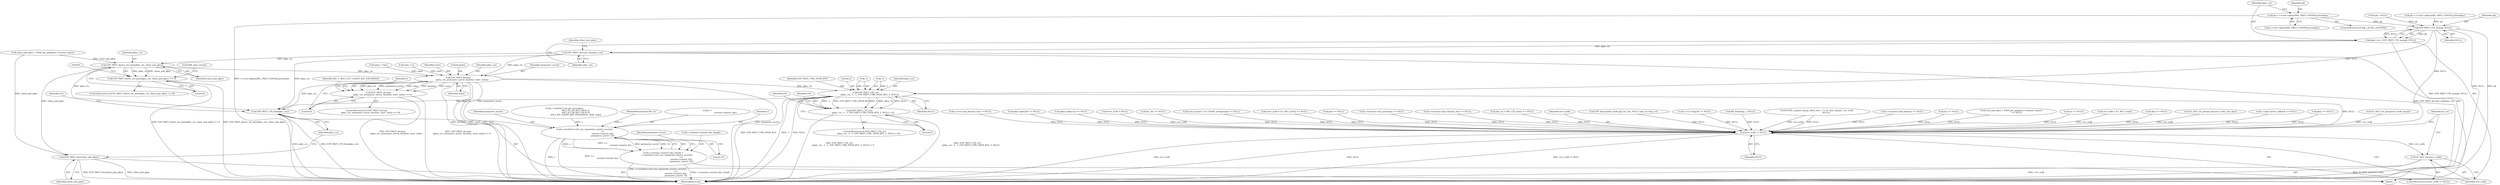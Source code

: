 digraph "0_openssl_3c66a669dfc7b3792f7af0758ea26fe8502ce70c@array" {
"1001975" [label="(Call,pk = s->cert->pkeys[SSL_PKEY_GOST94].privatekey)"];
"1002004" [label="(Call,EVP_PKEY_CTX_new(pk, NULL))"];
"1002002" [label="(Call,pkey_ctx = EVP_PKEY_CTX_new(pk, NULL))"];
"1002007" [label="(Call,EVP_PKEY_decrypt_init(pkey_ctx))"];
"1002022" [label="(Call,EVP_PKEY_derive_set_peer(pkey_ctx, client_pub_pkey))"];
"1002021" [label="(Call,EVP_PKEY_derive_set_peer(pkey_ctx, client_pub_pkey) <= 0)"];
"1002063" [label="(Call,EVP_PKEY_decrypt\n            (pkey_ctx, premaster_secret, &outlen, start, inlen))"];
"1002062" [label="(Call,EVP_PKEY_decrypt\n            (pkey_ctx, premaster_secret, &outlen, start, inlen) <= 0)"];
"1002082" [label="(Call,s->method->ssl3_enc->generate_master_secret(s,\n                                                        s->\n                                                        session->master_key,\n                                                        premaster_secret, 32))"];
"1002076" [label="(Call,s->session->master_key_length =\n            s->method->ssl3_enc->generate_master_secret(s,\n                                                        s->\n                                                        session->master_key,\n                                                        premaster_secret, 32))"];
"1002097" [label="(Call,EVP_PKEY_CTX_ctrl\n            (pkey_ctx, -1, -1, EVP_PKEY_CTRL_PEER_KEY, 2, NULL))"];
"1002096" [label="(Call,EVP_PKEY_CTX_ctrl\n            (pkey_ctx, -1, -1, EVP_PKEY_CTRL_PEER_KEY, 2, NULL) > 0)"];
"1002117" [label="(Call,EVP_PKEY_CTX_free(pkey_ctx))"];
"1002147" [label="(Call,srvr_ecdh != NULL)"];
"1002150" [label="(Call,EC_KEY_free(srvr_ecdh))"];
"1002115" [label="(Call,EVP_PKEY_free(client_pub_pkey))"];
"1001321" [label="(Call,EC_KEY_set_group(srvr_ecdh, group))"];
"1001747" [label="(Call,s->ctx->psk_identity_hint != NULL)"];
"1000625" [label="(Call,skey->pkey.dh == NULL)"];
"1000295" [label="(Call,pkey->pkey.rsa == NULL)"];
"1000169" [label="(Call,*srvr_ecdh = NULL)"];
"1000704" [label="(Call,dh_clnt == NULL)"];
"1002023" [label="(Identifier,pkey_ctx)"];
"1002006" [label="(Identifier,NULL)"];
"1001334" [label="(Call,(clnt_ecpoint = EC_POINT_new(group)) == NULL)"];
"1001267" [label="(Call,(srvr_ecdh = EC_KEY_new()) == NULL)"];
"1002150" [label="(Call,EC_KEY_free(srvr_ecdh))"];
"1002063" [label="(Call,EVP_PKEY_decrypt\n            (pkey_ctx, premaster_secret, &outlen, start, inlen))"];
"1002108" [label="(Identifier,ret)"];
"1002098" [label="(Identifier,pkey_ctx)"];
"1002020" [label="(ControlStructure,if (EVP_PKEY_derive_set_peer(pkey_ctx, client_pub_pkey) <= 0))"];
"1002083" [label="(Identifier,s)"];
"1001977" [label="(Call,s->cert->pkeys[SSL_PKEY_GOST94].privatekey)"];
"1000730" [label="(Call,pub == NULL)"];
"1001976" [label="(Identifier,pk)"];
"1002151" [label="(Identifier,srvr_ecdh)"];
"1001894" [label="(Call,s->session->srp_username == NULL)"];
"1002146" [label="(ControlStructure,if (srvr_ecdh != NULL))"];
"1002073" [label="(Identifier,SSL_F_SSL3_GET_CLIENT_KEY_EXCHANGE)"];
"1001754" [label="(Call,s->session->psk_identity_hint == NULL)"];
"1001409" [label="(Call,(bn_ctx = BN_CTX_new()) == NULL)"];
"1002148" [label="(Identifier,srvr_ecdh)"];
"1002096" [label="(Call,EVP_PKEY_CTX_ctrl\n            (pkey_ctx, -1, -1, EVP_PKEY_CTRL_PEER_KEY, 2, NULL) > 0)"];
"1002101" [label="(Call,-1)"];
"1001975" [label="(Call,pk = s->cert->pkeys[SSL_PKEY_GOST94].privatekey)"];
"1002008" [label="(Identifier,pkey_ctx)"];
"1001064" [label="(Call,EVP_DecryptInit_ex(&ciph_ctx, enc, NULL, kssl_ctx->key, iv))"];
"1002118" [label="(Identifier,pkey_ctx)"];
"1000649" [label="(Call,s->s3->tmp.dh == NULL)"];
"1002089" [label="(Identifier,premaster_secret)"];
"1001829" [label="(Call,BN_bin2bn(p, i, NULL))"];
"1002002" [label="(Call,pkey_ctx = EVP_PKEY_CTX_new(pk, NULL))"];
"1002092" [label="(Identifier,premaster_secret)"];
"1001475" [label="(Call,ECDH_compute_key(p, (field_size + 7) / 8, clnt_ecpoint, srvr_ecdh,\n                             NULL))"];
"1001707" [label="(Call,s->session->psk_identity == NULL)"];
"1002021" [label="(Call,EVP_PKEY_derive_set_peer(pkey_ctx, client_pub_pkey) <= 0)"];
"1002097" [label="(Call,EVP_PKEY_CTX_ctrl\n            (pkey_ctx, -1, -1, EVP_PKEY_CTRL_PEER_KEY, 2, NULL))"];
"1000186" [label="(Call,s->method->ssl_get_message(s,\n                                   SSL3_ST_SR_KEY_EXCH_A,\n                                   SSL3_ST_SR_KEY_EXCH_B,\n                                   SSL3_MT_CLIENT_KEY_EXCHANGE, 2048, &ok))"];
"1000142" [label="(MethodParameterIn,SSL *s)"];
"1002117" [label="(Call,EVP_PKEY_CTX_free(pkey_ctx))"];
"1002103" [label="(Identifier,EVP_PKEY_CTRL_PEER_KEY)"];
"1002104" [label="(Literal,2)"];
"1001053" [label="(Call,enc == NULL)"];
"1002116" [label="(Identifier,client_pub_pkey)"];
"1002007" [label="(Call,EVP_PKEY_decrypt_init(pkey_ctx))"];
"1002062" [label="(Call,EVP_PKEY_decrypt\n            (pkey_ctx, premaster_secret, &outlen, start, inlen) <= 0)"];
"1002149" [label="(Identifier,NULL)"];
"1002106" [label="(Literal,0)"];
"1002003" [label="(Identifier,pkey_ctx)"];
"1001364" [label="(Call,(clnt_pub_pkey = X509_get_pubkey(s->session->peer))\n                 == NULL)"];
"1002068" [label="(Identifier,start)"];
"1000260" [label="(Call,rsa == NULL)"];
"1002066" [label="(Call,&outlen)"];
"1002025" [label="(Literal,0)"];
"1002084" [label="(Call,s->\n                                                        session->master_key)"];
"1002022" [label="(Call,EVP_PKEY_derive_set_peer(pkey_ctx, client_pub_pkey))"];
"1002105" [label="(Identifier,NULL)"];
"1002009" [label="(Call,client_pub_pkey = X509_get_pubkey(s->session->peer))"];
"1001946" [label="(Call,*pk = NULL)"];
"1002082" [label="(Call,s->method->ssl3_enc->generate_master_secret(s,\n                                                        s->\n                                                        session->master_key,\n                                                        premaster_secret, 32))"];
"1002026" [label="(Call,ERR_clear_error())"];
"1001935" [label="(Block,)"];
"1001971" [label="(ControlStructure,if (alg_a & SSL_aGOST94))"];
"1002090" [label="(Literal,32)"];
"1002077" [label="(Call,s->session->master_key_length)"];
"1002010" [label="(Identifier,client_pub_pkey)"];
"1002120" [label="(Identifier,ret)"];
"1002112" [label="(Identifier,ret)"];
"1001268" [label="(Call,srvr_ecdh = EC_KEY_new())"];
"1002070" [label="(Literal,0)"];
"1002095" [label="(ControlStructure,if (EVP_PKEY_CTX_ctrl\n            (pkey_ctx, -1, -1, EVP_PKEY_CTRL_PEER_KEY, 2, NULL) > 0))"];
"1002079" [label="(Identifier,s)"];
"1002115" [label="(Call,EVP_PKEY_free(client_pub_pkey))"];
"1002076" [label="(Call,s->session->master_key_length =\n            s->method->ssl3_enc->generate_master_secret(s,\n                                                        s->\n                                                        session->master_key,\n                                                        premaster_secret, 32))"];
"1000616" [label="(Call,skey == NULL)"];
"1002147" [label="(Call,srvr_ecdh != NULL)"];
"1002069" [label="(Identifier,inlen)"];
"1001325" [label="(Call,EC_KEY_set_private_key(srvr_ecdh, priv_key))"];
"1002061" [label="(ControlStructure,if (EVP_PKEY_decrypt\n            (pkey_ctx, premaster_secret, &outlen, start, inlen) <= 0))"];
"1001590" [label="(Call,s->psk_server_callback == NULL)"];
"1002064" [label="(Identifier,pkey_ctx)"];
"1001991" [label="(Call,pk = s->cert->pkeys[SSL_PKEY_GOST01].privatekey)"];
"1002153" [label="(Identifier,bn_ctx)"];
"1002162" [label="(MethodReturn,int)"];
"1002065" [label="(Identifier,premaster_secret)"];
"1002005" [label="(Identifier,pk)"];
"1002058" [label="(Call,inlen = Tlen)"];
"1002099" [label="(Call,-1)"];
"1002004" [label="(Call,EVP_PKEY_CTX_new(pk, NULL))"];
"1000286" [label="(Call,pkey == NULL)"];
"1002055" [label="(Call,start = p)"];
"1002024" [label="(Identifier,client_pub_pkey)"];
"1001975" -> "1001971"  [label="AST: "];
"1001975" -> "1001977"  [label="CFG: "];
"1001976" -> "1001975"  [label="AST: "];
"1001977" -> "1001975"  [label="AST: "];
"1002003" -> "1001975"  [label="CFG: "];
"1001975" -> "1002162"  [label="DDG: s->cert->pkeys[SSL_PKEY_GOST94].privatekey"];
"1001975" -> "1002004"  [label="DDG: pk"];
"1002004" -> "1002002"  [label="AST: "];
"1002004" -> "1002006"  [label="CFG: "];
"1002005" -> "1002004"  [label="AST: "];
"1002006" -> "1002004"  [label="AST: "];
"1002002" -> "1002004"  [label="CFG: "];
"1002004" -> "1002162"  [label="DDG: NULL"];
"1002004" -> "1002162"  [label="DDG: pk"];
"1002004" -> "1002002"  [label="DDG: pk"];
"1002004" -> "1002002"  [label="DDG: NULL"];
"1001991" -> "1002004"  [label="DDG: pk"];
"1001946" -> "1002004"  [label="DDG: pk"];
"1002004" -> "1002097"  [label="DDG: NULL"];
"1002004" -> "1002147"  [label="DDG: NULL"];
"1002002" -> "1001935"  [label="AST: "];
"1002003" -> "1002002"  [label="AST: "];
"1002008" -> "1002002"  [label="CFG: "];
"1002002" -> "1002162"  [label="DDG: EVP_PKEY_CTX_new(pk, NULL)"];
"1002002" -> "1002007"  [label="DDG: pkey_ctx"];
"1002007" -> "1001935"  [label="AST: "];
"1002007" -> "1002008"  [label="CFG: "];
"1002008" -> "1002007"  [label="AST: "];
"1002010" -> "1002007"  [label="CFG: "];
"1002007" -> "1002162"  [label="DDG: EVP_PKEY_decrypt_init(pkey_ctx)"];
"1002007" -> "1002022"  [label="DDG: pkey_ctx"];
"1002007" -> "1002063"  [label="DDG: pkey_ctx"];
"1002007" -> "1002117"  [label="DDG: pkey_ctx"];
"1002022" -> "1002021"  [label="AST: "];
"1002022" -> "1002024"  [label="CFG: "];
"1002023" -> "1002022"  [label="AST: "];
"1002024" -> "1002022"  [label="AST: "];
"1002025" -> "1002022"  [label="CFG: "];
"1002022" -> "1002021"  [label="DDG: pkey_ctx"];
"1002022" -> "1002021"  [label="DDG: client_pub_pkey"];
"1002009" -> "1002022"  [label="DDG: client_pub_pkey"];
"1002022" -> "1002063"  [label="DDG: pkey_ctx"];
"1002022" -> "1002115"  [label="DDG: client_pub_pkey"];
"1002022" -> "1002117"  [label="DDG: pkey_ctx"];
"1002021" -> "1002020"  [label="AST: "];
"1002021" -> "1002025"  [label="CFG: "];
"1002025" -> "1002021"  [label="AST: "];
"1002026" -> "1002021"  [label="CFG: "];
"1002032" -> "1002021"  [label="CFG: "];
"1002021" -> "1002162"  [label="DDG: EVP_PKEY_derive_set_peer(pkey_ctx, client_pub_pkey)"];
"1002021" -> "1002162"  [label="DDG: EVP_PKEY_derive_set_peer(pkey_ctx, client_pub_pkey) <= 0"];
"1002063" -> "1002062"  [label="AST: "];
"1002063" -> "1002069"  [label="CFG: "];
"1002064" -> "1002063"  [label="AST: "];
"1002065" -> "1002063"  [label="AST: "];
"1002066" -> "1002063"  [label="AST: "];
"1002068" -> "1002063"  [label="AST: "];
"1002069" -> "1002063"  [label="AST: "];
"1002070" -> "1002063"  [label="CFG: "];
"1002063" -> "1002162"  [label="DDG: premaster_secret"];
"1002063" -> "1002162"  [label="DDG: &outlen"];
"1002063" -> "1002162"  [label="DDG: start"];
"1002063" -> "1002162"  [label="DDG: inlen"];
"1002063" -> "1002062"  [label="DDG: pkey_ctx"];
"1002063" -> "1002062"  [label="DDG: premaster_secret"];
"1002063" -> "1002062"  [label="DDG: inlen"];
"1002063" -> "1002062"  [label="DDG: &outlen"];
"1002063" -> "1002062"  [label="DDG: start"];
"1002055" -> "1002063"  [label="DDG: start"];
"1002058" -> "1002063"  [label="DDG: inlen"];
"1002063" -> "1002082"  [label="DDG: premaster_secret"];
"1002063" -> "1002097"  [label="DDG: pkey_ctx"];
"1002063" -> "1002117"  [label="DDG: pkey_ctx"];
"1002062" -> "1002061"  [label="AST: "];
"1002062" -> "1002070"  [label="CFG: "];
"1002070" -> "1002062"  [label="AST: "];
"1002073" -> "1002062"  [label="CFG: "];
"1002079" -> "1002062"  [label="CFG: "];
"1002062" -> "1002162"  [label="DDG: EVP_PKEY_decrypt\n            (pkey_ctx, premaster_secret, &outlen, start, inlen) <= 0"];
"1002062" -> "1002162"  [label="DDG: EVP_PKEY_decrypt\n            (pkey_ctx, premaster_secret, &outlen, start, inlen)"];
"1002082" -> "1002076"  [label="AST: "];
"1002082" -> "1002090"  [label="CFG: "];
"1002083" -> "1002082"  [label="AST: "];
"1002084" -> "1002082"  [label="AST: "];
"1002089" -> "1002082"  [label="AST: "];
"1002090" -> "1002082"  [label="AST: "];
"1002076" -> "1002082"  [label="CFG: "];
"1002082" -> "1002162"  [label="DDG: s"];
"1002082" -> "1002162"  [label="DDG: s->\n                                                        session->master_key"];
"1002082" -> "1002076"  [label="DDG: s"];
"1002082" -> "1002076"  [label="DDG: s->\n                                                        session->master_key"];
"1002082" -> "1002076"  [label="DDG: premaster_secret"];
"1002082" -> "1002076"  [label="DDG: 32"];
"1000186" -> "1002082"  [label="DDG: s"];
"1000142" -> "1002082"  [label="DDG: s"];
"1002076" -> "1001935"  [label="AST: "];
"1002077" -> "1002076"  [label="AST: "];
"1002092" -> "1002076"  [label="CFG: "];
"1002076" -> "1002162"  [label="DDG: s->session->master_key_length"];
"1002076" -> "1002162"  [label="DDG: s->method->ssl3_enc->generate_master_secret(s,\n                                                        s->\n                                                        session->master_key,\n                                                        premaster_secret, 32)"];
"1002097" -> "1002096"  [label="AST: "];
"1002097" -> "1002105"  [label="CFG: "];
"1002098" -> "1002097"  [label="AST: "];
"1002099" -> "1002097"  [label="AST: "];
"1002101" -> "1002097"  [label="AST: "];
"1002103" -> "1002097"  [label="AST: "];
"1002104" -> "1002097"  [label="AST: "];
"1002105" -> "1002097"  [label="AST: "];
"1002106" -> "1002097"  [label="CFG: "];
"1002097" -> "1002162"  [label="DDG: EVP_PKEY_CTRL_PEER_KEY"];
"1002097" -> "1002162"  [label="DDG: -1"];
"1002097" -> "1002162"  [label="DDG: NULL"];
"1002097" -> "1002096"  [label="DDG: -1"];
"1002097" -> "1002096"  [label="DDG: EVP_PKEY_CTRL_PEER_KEY"];
"1002097" -> "1002096"  [label="DDG: 2"];
"1002097" -> "1002096"  [label="DDG: pkey_ctx"];
"1002097" -> "1002096"  [label="DDG: NULL"];
"1002099" -> "1002097"  [label="DDG: 1"];
"1002101" -> "1002097"  [label="DDG: 1"];
"1002097" -> "1002117"  [label="DDG: pkey_ctx"];
"1002097" -> "1002147"  [label="DDG: NULL"];
"1002096" -> "1002095"  [label="AST: "];
"1002096" -> "1002106"  [label="CFG: "];
"1002106" -> "1002096"  [label="AST: "];
"1002108" -> "1002096"  [label="CFG: "];
"1002112" -> "1002096"  [label="CFG: "];
"1002096" -> "1002162"  [label="DDG: EVP_PKEY_CTX_ctrl\n            (pkey_ctx, -1, -1, EVP_PKEY_CTRL_PEER_KEY, 2, NULL)"];
"1002096" -> "1002162"  [label="DDG: EVP_PKEY_CTX_ctrl\n            (pkey_ctx, -1, -1, EVP_PKEY_CTRL_PEER_KEY, 2, NULL) > 0"];
"1002117" -> "1001935"  [label="AST: "];
"1002117" -> "1002118"  [label="CFG: "];
"1002118" -> "1002117"  [label="AST: "];
"1002120" -> "1002117"  [label="CFG: "];
"1002117" -> "1002162"  [label="DDG: pkey_ctx"];
"1002117" -> "1002162"  [label="DDG: EVP_PKEY_CTX_free(pkey_ctx)"];
"1002147" -> "1002146"  [label="AST: "];
"1002147" -> "1002149"  [label="CFG: "];
"1002148" -> "1002147"  [label="AST: "];
"1002149" -> "1002147"  [label="AST: "];
"1002151" -> "1002147"  [label="CFG: "];
"1002153" -> "1002147"  [label="CFG: "];
"1002147" -> "1002162"  [label="DDG: srvr_ecdh != NULL"];
"1002147" -> "1002162"  [label="DDG: srvr_ecdh"];
"1002147" -> "1002162"  [label="DDG: NULL"];
"1001325" -> "1002147"  [label="DDG: srvr_ecdh"];
"1001321" -> "1002147"  [label="DDG: srvr_ecdh"];
"1001475" -> "1002147"  [label="DDG: srvr_ecdh"];
"1001475" -> "1002147"  [label="DDG: NULL"];
"1001268" -> "1002147"  [label="DDG: srvr_ecdh"];
"1000169" -> "1002147"  [label="DDG: srvr_ecdh"];
"1001053" -> "1002147"  [label="DDG: NULL"];
"1001707" -> "1002147"  [label="DDG: NULL"];
"1001754" -> "1002147"  [label="DDG: NULL"];
"1000625" -> "1002147"  [label="DDG: NULL"];
"1000295" -> "1002147"  [label="DDG: NULL"];
"1001590" -> "1002147"  [label="DDG: NULL"];
"1000704" -> "1002147"  [label="DDG: NULL"];
"1001334" -> "1002147"  [label="DDG: NULL"];
"1001747" -> "1002147"  [label="DDG: NULL"];
"1001409" -> "1002147"  [label="DDG: NULL"];
"1000616" -> "1002147"  [label="DDG: NULL"];
"1001364" -> "1002147"  [label="DDG: NULL"];
"1001267" -> "1002147"  [label="DDG: NULL"];
"1000260" -> "1002147"  [label="DDG: NULL"];
"1001064" -> "1002147"  [label="DDG: NULL"];
"1000286" -> "1002147"  [label="DDG: NULL"];
"1000649" -> "1002147"  [label="DDG: NULL"];
"1001829" -> "1002147"  [label="DDG: NULL"];
"1000730" -> "1002147"  [label="DDG: NULL"];
"1001894" -> "1002147"  [label="DDG: NULL"];
"1002147" -> "1002150"  [label="DDG: srvr_ecdh"];
"1002150" -> "1002146"  [label="AST: "];
"1002150" -> "1002151"  [label="CFG: "];
"1002151" -> "1002150"  [label="AST: "];
"1002153" -> "1002150"  [label="CFG: "];
"1002150" -> "1002162"  [label="DDG: srvr_ecdh"];
"1002150" -> "1002162"  [label="DDG: EC_KEY_free(srvr_ecdh)"];
"1002115" -> "1001935"  [label="AST: "];
"1002115" -> "1002116"  [label="CFG: "];
"1002116" -> "1002115"  [label="AST: "];
"1002118" -> "1002115"  [label="CFG: "];
"1002115" -> "1002162"  [label="DDG: client_pub_pkey"];
"1002115" -> "1002162"  [label="DDG: EVP_PKEY_free(client_pub_pkey)"];
"1002009" -> "1002115"  [label="DDG: client_pub_pkey"];
}
